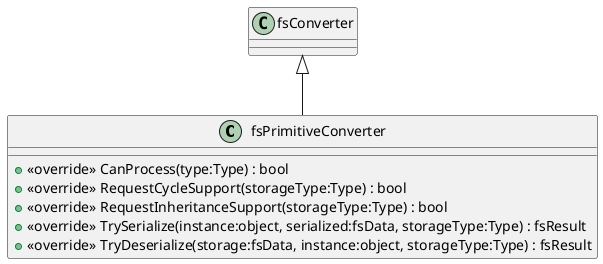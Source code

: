 @startuml
class fsPrimitiveConverter {
    + <<override>> CanProcess(type:Type) : bool
    + <<override>> RequestCycleSupport(storageType:Type) : bool
    + <<override>> RequestInheritanceSupport(storageType:Type) : bool
    + <<override>> TrySerialize(instance:object, serialized:fsData, storageType:Type) : fsResult
    + <<override>> TryDeserialize(storage:fsData, instance:object, storageType:Type) : fsResult
}
fsConverter <|-- fsPrimitiveConverter
@enduml
